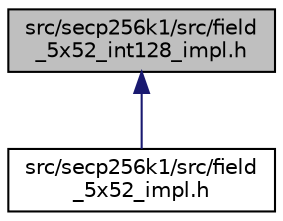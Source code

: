 digraph "src/secp256k1/src/field_5x52_int128_impl.h"
{
  edge [fontname="Helvetica",fontsize="10",labelfontname="Helvetica",labelfontsize="10"];
  node [fontname="Helvetica",fontsize="10",shape=record];
  Node2 [label="src/secp256k1/src/field\l_5x52_int128_impl.h",height=0.2,width=0.4,color="black", fillcolor="grey75", style="filled", fontcolor="black"];
  Node2 -> Node3 [dir="back",color="midnightblue",fontsize="10",style="solid",fontname="Helvetica"];
  Node3 [label="src/secp256k1/src/field\l_5x52_impl.h",height=0.2,width=0.4,color="black", fillcolor="white", style="filled",URL="$d6/dd5/field__5x52__impl_8h.html"];
}
